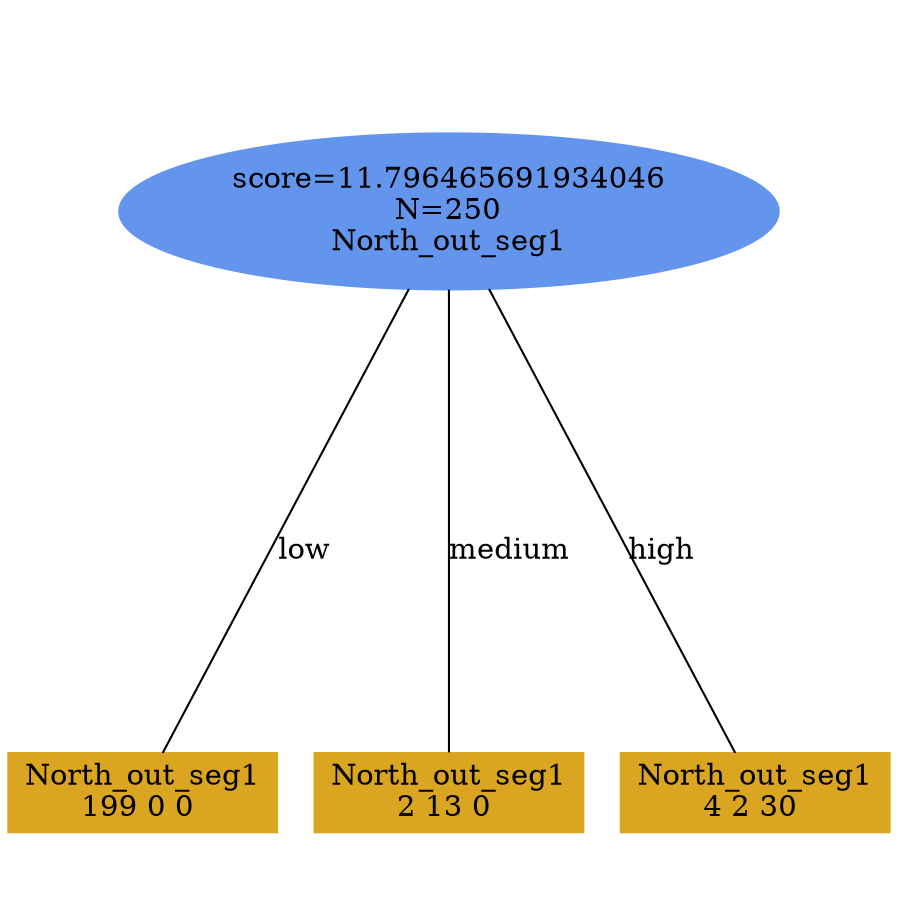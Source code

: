 digraph "DD" {
size = "7.5,10"
ratio=1.0;
center = true;
edge [dir = none];
{ rank = same; node [shape=ellipse, style=filled, color=cornflowerblue];"2392" [label="score=11.796465691934046\nN=250\nNorth_out_seg1"];}
{ rank = same; node [shape=box, style=filled, color=goldenrod];"2393" [label="North_out_seg1\n199 0 0 "];}
{ rank = same; node [shape=box, style=filled, color=goldenrod];"2394" [label="North_out_seg1\n2 13 0 "];}
{ rank = same; node [shape=box, style=filled, color=goldenrod];"2395" [label="North_out_seg1\n4 2 30 "];}
"2392" -> "2393" [label = "low"];
"2392" -> "2394" [label = "medium"];
"2392" -> "2395" [label = "high"];

}